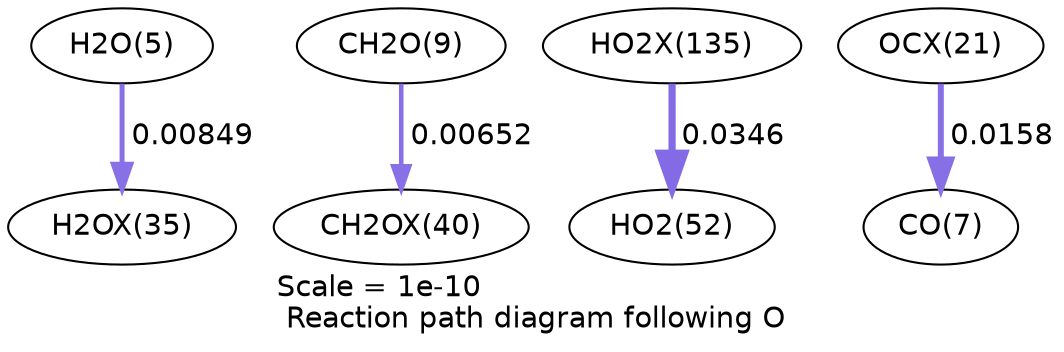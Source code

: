 digraph reaction_paths {
center=1;
s7 -> s50[fontname="Helvetica", penwidth=2.4, arrowsize=1.2, color="0.7, 0.508, 0.9"
, label=" 0.00849"];
s11 -> s55[fontname="Helvetica", penwidth=2.2, arrowsize=1.1, color="0.7, 0.507, 0.9"
, label=" 0.00652"];
s68 -> s21[fontname="Helvetica", penwidth=3.46, arrowsize=1.73, color="0.7, 0.535, 0.9"
, label=" 0.0346"];
s41 -> s9[fontname="Helvetica", penwidth=2.87, arrowsize=1.43, color="0.7, 0.516, 0.9"
, label=" 0.0158"];
s7 [ fontname="Helvetica", label="H2O(5)"];
s9 [ fontname="Helvetica", label="CO(7)"];
s11 [ fontname="Helvetica", label="CH2O(9)"];
s21 [ fontname="Helvetica", label="HO2(52)"];
s41 [ fontname="Helvetica", label="OCX(21)"];
s50 [ fontname="Helvetica", label="H2OX(35)"];
s55 [ fontname="Helvetica", label="CH2OX(40)"];
s68 [ fontname="Helvetica", label="HO2X(135)"];
 label = "Scale = 1e-10\l Reaction path diagram following O";
 fontname = "Helvetica";
}
